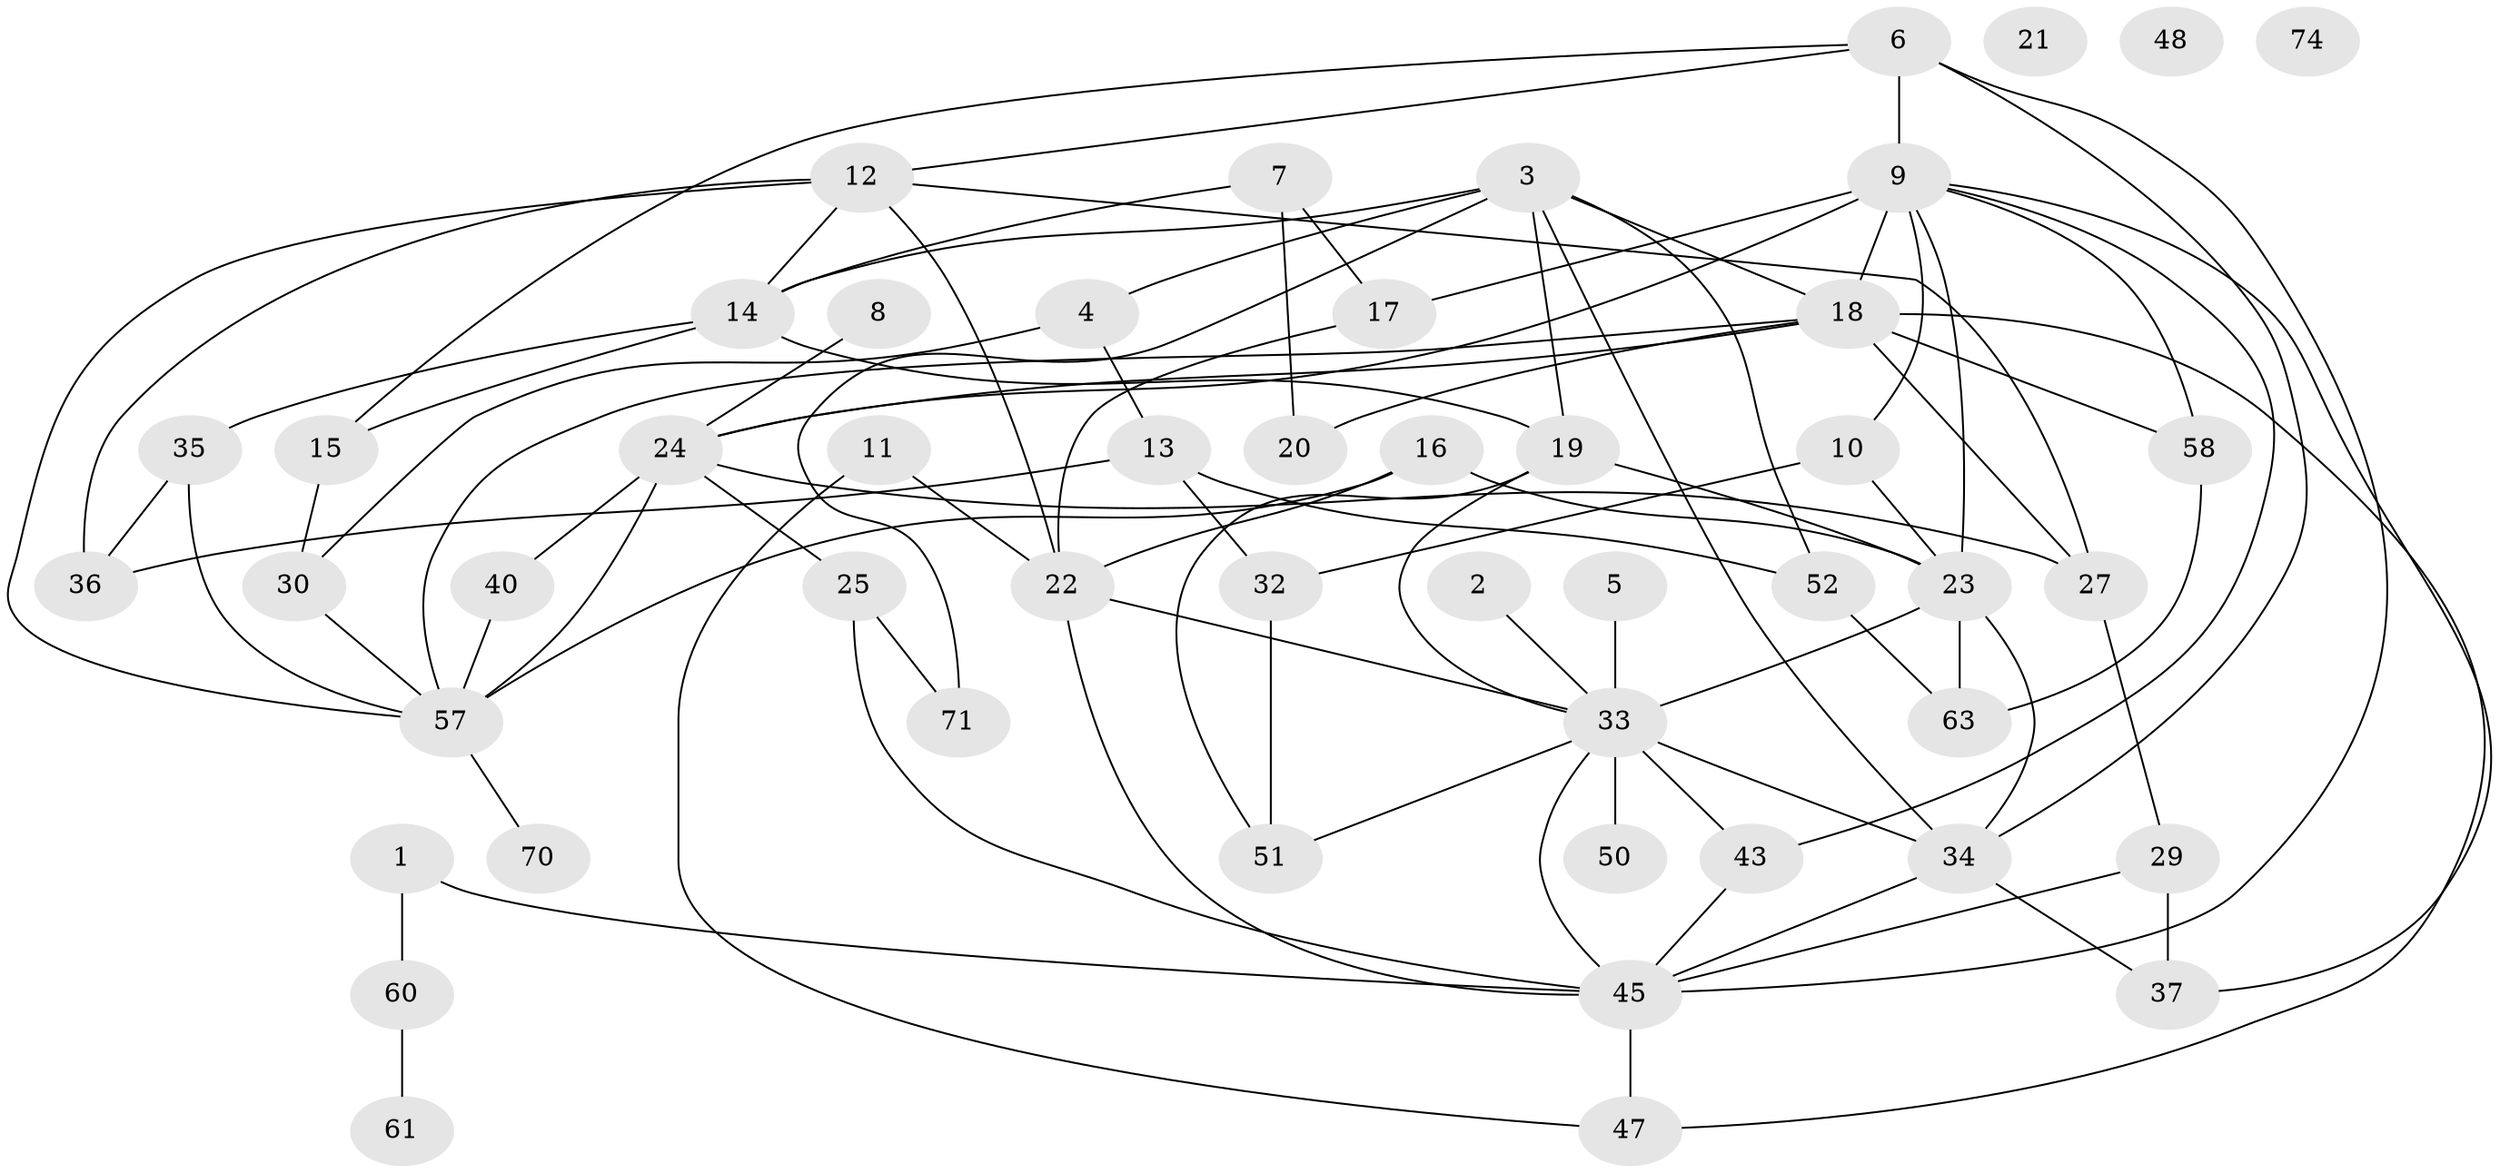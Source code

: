 // original degree distribution, {2: 0.2236842105263158, 1: 0.11842105263157894, 3: 0.2631578947368421, 4: 0.21052631578947367, 9: 0.013157894736842105, 6: 0.039473684210526314, 7: 0.06578947368421052, 5: 0.013157894736842105, 0: 0.039473684210526314, 8: 0.013157894736842105}
// Generated by graph-tools (version 1.1) at 2025/41/03/06/25 10:41:21]
// undirected, 50 vertices, 91 edges
graph export_dot {
graph [start="1"]
  node [color=gray90,style=filled];
  1 [super="+46"];
  2;
  3 [super="+69"];
  4 [super="+55"];
  5;
  6 [super="+75"];
  7 [super="+56"];
  8;
  9 [super="+65"];
  10 [super="+76"];
  11;
  12 [super="+28"];
  13 [super="+38"];
  14 [super="+64"];
  15 [super="+26"];
  16;
  17;
  18 [super="+49"];
  19;
  20;
  21;
  22 [super="+67"];
  23 [super="+41"];
  24 [super="+31"];
  25 [super="+44"];
  27;
  29 [super="+39"];
  30 [super="+66"];
  32 [super="+42"];
  33 [super="+53"];
  34 [super="+54"];
  35;
  36 [super="+62"];
  37;
  40;
  43;
  45 [super="+72"];
  47;
  48;
  50 [super="+68"];
  51;
  52 [super="+59"];
  57 [super="+73"];
  58;
  60;
  61;
  63;
  70;
  71;
  74;
  1 -- 60;
  1 -- 45;
  2 -- 33;
  3 -- 18;
  3 -- 4;
  3 -- 34;
  3 -- 19;
  3 -- 71;
  3 -- 14;
  3 -- 52;
  4 -- 13;
  4 -- 30;
  5 -- 33;
  6 -- 9;
  6 -- 12;
  6 -- 45;
  6 -- 15;
  6 -- 34;
  7 -- 14;
  7 -- 17;
  7 -- 20;
  8 -- 24;
  9 -- 10;
  9 -- 18 [weight=2];
  9 -- 24 [weight=2];
  9 -- 37;
  9 -- 43;
  9 -- 58;
  9 -- 17;
  9 -- 23;
  10 -- 23;
  10 -- 32;
  11 -- 22;
  11 -- 47;
  12 -- 14;
  12 -- 27;
  12 -- 22;
  12 -- 36;
  12 -- 57;
  13 -- 32;
  13 -- 36;
  13 -- 52;
  14 -- 19;
  14 -- 35;
  14 -- 15;
  15 -- 30;
  16 -- 22;
  16 -- 23;
  16 -- 57;
  17 -- 22;
  18 -- 20;
  18 -- 47;
  18 -- 58;
  18 -- 24;
  18 -- 27;
  18 -- 57;
  19 -- 33;
  19 -- 51;
  19 -- 23;
  22 -- 33;
  22 -- 45;
  23 -- 63;
  23 -- 33 [weight=2];
  23 -- 34;
  24 -- 25;
  24 -- 40;
  24 -- 27;
  24 -- 57;
  25 -- 45;
  25 -- 71;
  27 -- 29;
  29 -- 37;
  29 -- 45;
  30 -- 57;
  32 -- 51;
  33 -- 50 [weight=2];
  33 -- 51;
  33 -- 43;
  33 -- 45;
  33 -- 34;
  34 -- 37;
  34 -- 45;
  35 -- 36;
  35 -- 57;
  40 -- 57;
  43 -- 45;
  45 -- 47;
  52 -- 63;
  57 -- 70;
  58 -- 63;
  60 -- 61;
}

